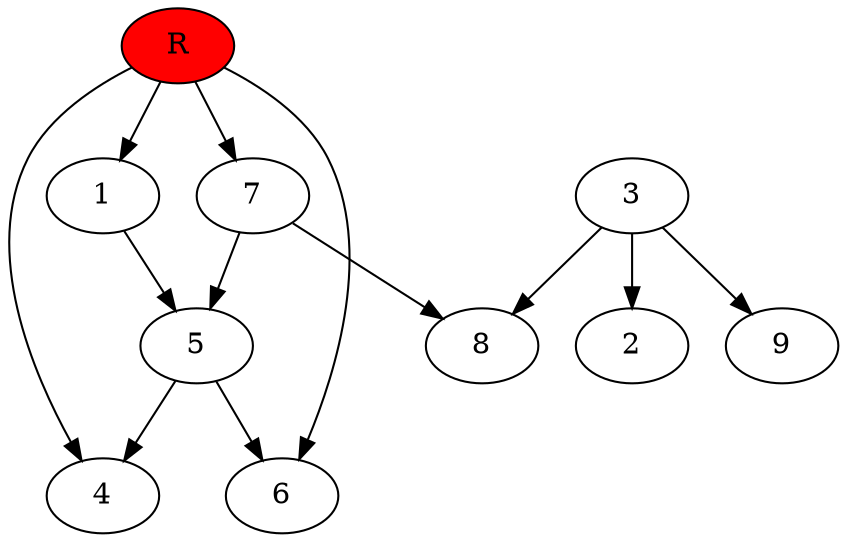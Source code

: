 digraph prb41577 {
	1
	2
	3
	4
	5
	6
	7
	8
	R [fillcolor="#ff0000" style=filled]
	1 -> 5
	3 -> 2
	3 -> 8
	3 -> 9
	5 -> 4
	5 -> 6
	7 -> 5
	7 -> 8
	R -> 1
	R -> 4
	R -> 6
	R -> 7
}
